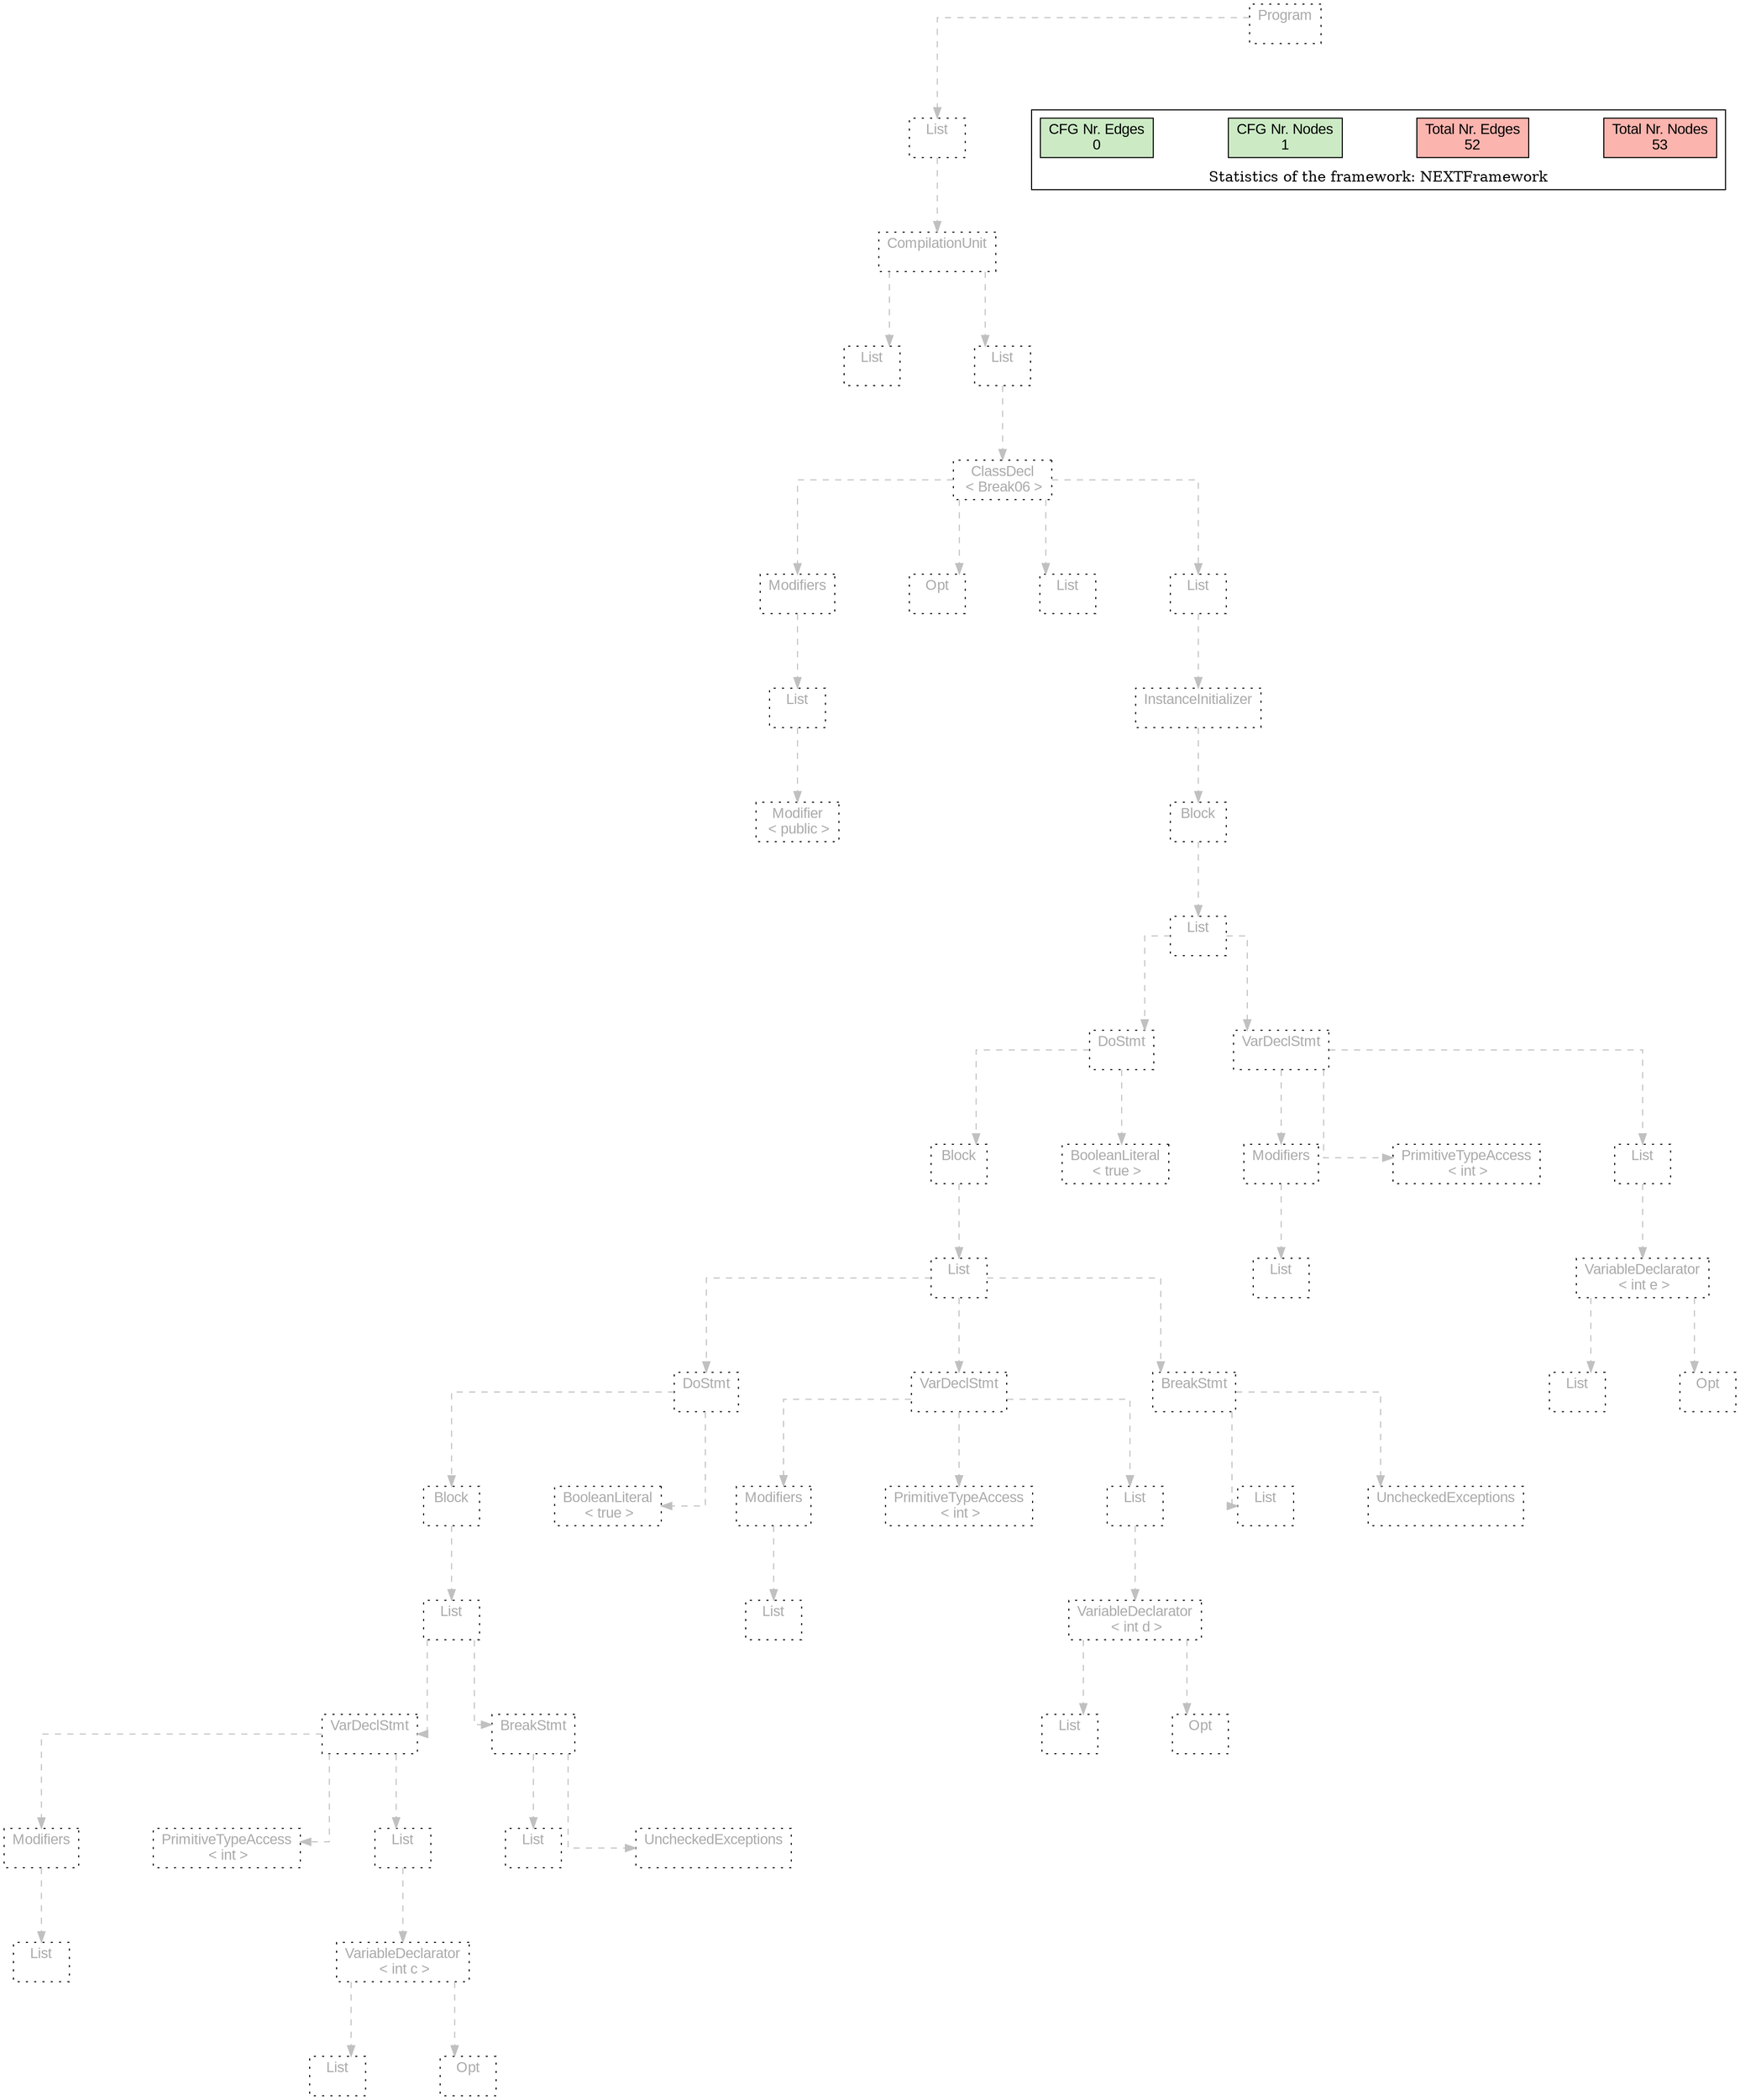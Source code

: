 digraph G {
graph [splines=ortho, nodesep="1", ranksep="1"]
node [shape=rect, fontname=Arial];
{ rank = same; "Program[0]"}
{ rank = same; "List[1]"}
{ rank = same; "CompilationUnit[2]"}
{ rank = same; "List[3]"; "List[4]"}
{ rank = same; "ClassDecl[5]"}
{ rank = same; "Modifiers[6]"; "Opt[9]"; "List[10]"; "List[11]"}
{ rank = same; "List[7]"; "InstanceInitializer[12]"}
{ rank = same; "Modifier[8]"; "Block[13]"}
{ rank = same; "List[14]"}
{ rank = same; "DoStmt[15]"; "VarDeclStmt[45]"}
{ rank = same; "Block[16]"; "BooleanLiteral[44]"; "Modifiers[46]"; "PrimitiveTypeAccess[48]"; "List[49]"}
{ rank = same; "List[17]"; "List[47]"; "VariableDeclarator[50]"}
{ rank = same; "DoStmt[18]"; "VarDeclStmt[33]"; "BreakStmt[41]"; "List[51]"; "Opt[52]"}
{ rank = same; "Block[19]"; "BooleanLiteral[32]"; "Modifiers[34]"; "PrimitiveTypeAccess[36]"; "List[37]"; "List[43]"; "UncheckedExceptions[42]"}
{ rank = same; "List[20]"; "List[35]"; "VariableDeclarator[38]"}
{ rank = same; "VarDeclStmt[21]"; "BreakStmt[29]"; "List[39]"; "Opt[40]"}
{ rank = same; "Modifiers[22]"; "PrimitiveTypeAccess[24]"; "List[25]"; "List[31]"; "UncheckedExceptions[30]"}
{ rank = same; "List[23]"; "VariableDeclarator[26]"}
{ rank = same; "List[27]"; "Opt[28]"}
"Program[0]" [label="Program\n ", style= dotted   fillcolor="#eeeeee" fontcolor="#aaaaaa"  ]
"List[1]" [label="List\n ", style= dotted   fillcolor="#eeeeee" fontcolor="#aaaaaa"  ]
"CompilationUnit[2]" [label="CompilationUnit\n ", style= dotted   fillcolor="#eeeeee" fontcolor="#aaaaaa"  ]
"List[3]" [label="List\n ", style= dotted   fillcolor="#eeeeee" fontcolor="#aaaaaa"  ]
"List[4]" [label="List\n ", style= dotted   fillcolor="#eeeeee" fontcolor="#aaaaaa"  ]
"ClassDecl[5]" [label="ClassDecl\n < Break06 >", style= dotted   fillcolor="#eeeeee" fontcolor="#aaaaaa"  ]
"Modifiers[6]" [label="Modifiers\n ", style= dotted   fillcolor="#eeeeee" fontcolor="#aaaaaa"  ]
"List[7]" [label="List\n ", style= dotted   fillcolor="#eeeeee" fontcolor="#aaaaaa"  ]
"Modifier[8]" [label="Modifier\n < public >", style= dotted   fillcolor="#eeeeee" fontcolor="#aaaaaa"  ]
"Opt[9]" [label="Opt\n ", style= dotted   fillcolor="#eeeeee" fontcolor="#aaaaaa"  ]
"List[10]" [label="List\n ", style= dotted   fillcolor="#eeeeee" fontcolor="#aaaaaa"  ]
"List[11]" [label="List\n ", style= dotted   fillcolor="#eeeeee" fontcolor="#aaaaaa"  ]
"InstanceInitializer[12]" [label="InstanceInitializer\n ", style= dotted   fillcolor="#eeeeee" fontcolor="#aaaaaa"  ]
"Block[13]" [label="Block\n ", style= dotted   fillcolor="#eeeeee" fontcolor="#aaaaaa"  ]
"List[14]" [label="List\n ", style= dotted   fillcolor="#eeeeee" fontcolor="#aaaaaa"  ]
"DoStmt[15]" [label="DoStmt\n ", style= dotted   fillcolor="#eeeeee" fontcolor="#aaaaaa"  ]
"Block[16]" [label="Block\n ", style= dotted   fillcolor="#eeeeee" fontcolor="#aaaaaa"  ]
"List[17]" [label="List\n ", style= dotted   fillcolor="#eeeeee" fontcolor="#aaaaaa"  ]
"DoStmt[18]" [label="DoStmt\n ", style= dotted   fillcolor="#eeeeee" fontcolor="#aaaaaa"  ]
"Block[19]" [label="Block\n ", style= dotted   fillcolor="#eeeeee" fontcolor="#aaaaaa"  ]
"List[20]" [label="List\n ", style= dotted   fillcolor="#eeeeee" fontcolor="#aaaaaa"  ]
"VarDeclStmt[21]" [label="VarDeclStmt\n ", style= dotted   fillcolor="#eeeeee" fontcolor="#aaaaaa"  ]
"Modifiers[22]" [label="Modifiers\n ", style= dotted   fillcolor="#eeeeee" fontcolor="#aaaaaa"  ]
"List[23]" [label="List\n ", style= dotted   fillcolor="#eeeeee" fontcolor="#aaaaaa"  ]
"PrimitiveTypeAccess[24]" [label="PrimitiveTypeAccess\n < int >", style= dotted   fillcolor="#eeeeee" fontcolor="#aaaaaa"  ]
"List[25]" [label="List\n ", style= dotted   fillcolor="#eeeeee" fontcolor="#aaaaaa"  ]
"VariableDeclarator[26]" [label="VariableDeclarator\n < int c >", style= dotted   fillcolor="#eeeeee" fontcolor="#aaaaaa"  ]
"List[27]" [label="List\n ", style= dotted   fillcolor="#eeeeee" fontcolor="#aaaaaa"  ]
"Opt[28]" [label="Opt\n ", style= dotted   fillcolor="#eeeeee" fontcolor="#aaaaaa"  ]
"BreakStmt[29]" [label="BreakStmt\n ", style= dotted   fillcolor="#eeeeee" fontcolor="#aaaaaa"  ]
"List[31]" [label="List\n ", style= dotted   fillcolor="#eeeeee" fontcolor="#aaaaaa"  ]
"UncheckedExceptions[30]" [label="UncheckedExceptions\n ", style= dotted   fillcolor="#eeeeee" fontcolor="#aaaaaa"  ]
"BooleanLiteral[32]" [label="BooleanLiteral\n < true >", style= dotted   fillcolor="#eeeeee" fontcolor="#aaaaaa"  ]
"VarDeclStmt[33]" [label="VarDeclStmt\n ", style= dotted   fillcolor="#eeeeee" fontcolor="#aaaaaa"  ]
"Modifiers[34]" [label="Modifiers\n ", style= dotted   fillcolor="#eeeeee" fontcolor="#aaaaaa"  ]
"List[35]" [label="List\n ", style= dotted   fillcolor="#eeeeee" fontcolor="#aaaaaa"  ]
"PrimitiveTypeAccess[36]" [label="PrimitiveTypeAccess\n < int >", style= dotted   fillcolor="#eeeeee" fontcolor="#aaaaaa"  ]
"List[37]" [label="List\n ", style= dotted   fillcolor="#eeeeee" fontcolor="#aaaaaa"  ]
"VariableDeclarator[38]" [label="VariableDeclarator\n < int d >", style= dotted   fillcolor="#eeeeee" fontcolor="#aaaaaa"  ]
"List[39]" [label="List\n ", style= dotted   fillcolor="#eeeeee" fontcolor="#aaaaaa"  ]
"Opt[40]" [label="Opt\n ", style= dotted   fillcolor="#eeeeee" fontcolor="#aaaaaa"  ]
"BreakStmt[41]" [label="BreakStmt\n ", style= dotted   fillcolor="#eeeeee" fontcolor="#aaaaaa"  ]
"List[43]" [label="List\n ", style= dotted   fillcolor="#eeeeee" fontcolor="#aaaaaa"  ]
"UncheckedExceptions[42]" [label="UncheckedExceptions\n ", style= dotted   fillcolor="#eeeeee" fontcolor="#aaaaaa"  ]
"BooleanLiteral[44]" [label="BooleanLiteral\n < true >", style= dotted   fillcolor="#eeeeee" fontcolor="#aaaaaa"  ]
"VarDeclStmt[45]" [label="VarDeclStmt\n ", style= dotted   fillcolor="#eeeeee" fontcolor="#aaaaaa"  ]
"Modifiers[46]" [label="Modifiers\n ", style= dotted   fillcolor="#eeeeee" fontcolor="#aaaaaa"  ]
"List[47]" [label="List\n ", style= dotted   fillcolor="#eeeeee" fontcolor="#aaaaaa"  ]
"PrimitiveTypeAccess[48]" [label="PrimitiveTypeAccess\n < int >", style= dotted   fillcolor="#eeeeee" fontcolor="#aaaaaa"  ]
"List[49]" [label="List\n ", style= dotted   fillcolor="#eeeeee" fontcolor="#aaaaaa"  ]
"VariableDeclarator[50]" [label="VariableDeclarator\n < int e >", style= dotted   fillcolor="#eeeeee" fontcolor="#aaaaaa"  ]
"List[51]" [label="List\n ", style= dotted   fillcolor="#eeeeee" fontcolor="#aaaaaa"  ]
"Opt[52]" [label="Opt\n ", style= dotted   fillcolor="#eeeeee" fontcolor="#aaaaaa"  ]
"CompilationUnit[2]" -> "List[3]" [style=dashed, color=gray]
"List[7]" -> "Modifier[8]" [style=dashed, color=gray]
"Modifiers[6]" -> "List[7]" [style=dashed, color=gray]
"ClassDecl[5]" -> "Modifiers[6]" [style=dashed, color=gray]
"ClassDecl[5]" -> "Opt[9]" [style=dashed, color=gray]
"ClassDecl[5]" -> "List[10]" [style=dashed, color=gray]
"Modifiers[22]" -> "List[23]" [style=dashed, color=gray]
"VarDeclStmt[21]" -> "Modifiers[22]" [style=dashed, color=gray]
"VarDeclStmt[21]" -> "PrimitiveTypeAccess[24]" [style=dashed, color=gray]
"VariableDeclarator[26]" -> "List[27]" [style=dashed, color=gray]
"VariableDeclarator[26]" -> "Opt[28]" [style=dashed, color=gray]
"List[25]" -> "VariableDeclarator[26]" [style=dashed, color=gray]
"VarDeclStmt[21]" -> "List[25]" [style=dashed, color=gray]
"List[20]" -> "VarDeclStmt[21]" [style=dashed, color=gray]
"BreakStmt[29]" -> "List[31]" [style=dashed, color=gray]
"BreakStmt[29]" -> "UncheckedExceptions[30]" [style=dashed, color=gray]
"List[20]" -> "BreakStmt[29]" [style=dashed, color=gray]
"Block[19]" -> "List[20]" [style=dashed, color=gray]
"DoStmt[18]" -> "Block[19]" [style=dashed, color=gray]
"DoStmt[18]" -> "BooleanLiteral[32]" [style=dashed, color=gray]
"List[17]" -> "DoStmt[18]" [style=dashed, color=gray]
"Modifiers[34]" -> "List[35]" [style=dashed, color=gray]
"VarDeclStmt[33]" -> "Modifiers[34]" [style=dashed, color=gray]
"VarDeclStmt[33]" -> "PrimitiveTypeAccess[36]" [style=dashed, color=gray]
"VariableDeclarator[38]" -> "List[39]" [style=dashed, color=gray]
"VariableDeclarator[38]" -> "Opt[40]" [style=dashed, color=gray]
"List[37]" -> "VariableDeclarator[38]" [style=dashed, color=gray]
"VarDeclStmt[33]" -> "List[37]" [style=dashed, color=gray]
"List[17]" -> "VarDeclStmt[33]" [style=dashed, color=gray]
"BreakStmt[41]" -> "List[43]" [style=dashed, color=gray]
"BreakStmt[41]" -> "UncheckedExceptions[42]" [style=dashed, color=gray]
"List[17]" -> "BreakStmt[41]" [style=dashed, color=gray]
"Block[16]" -> "List[17]" [style=dashed, color=gray]
"DoStmt[15]" -> "Block[16]" [style=dashed, color=gray]
"DoStmt[15]" -> "BooleanLiteral[44]" [style=dashed, color=gray]
"List[14]" -> "DoStmt[15]" [style=dashed, color=gray]
"Modifiers[46]" -> "List[47]" [style=dashed, color=gray]
"VarDeclStmt[45]" -> "Modifiers[46]" [style=dashed, color=gray]
"VarDeclStmt[45]" -> "PrimitiveTypeAccess[48]" [style=dashed, color=gray]
"VariableDeclarator[50]" -> "List[51]" [style=dashed, color=gray]
"VariableDeclarator[50]" -> "Opt[52]" [style=dashed, color=gray]
"List[49]" -> "VariableDeclarator[50]" [style=dashed, color=gray]
"VarDeclStmt[45]" -> "List[49]" [style=dashed, color=gray]
"List[14]" -> "VarDeclStmt[45]" [style=dashed, color=gray]
"Block[13]" -> "List[14]" [style=dashed, color=gray]
"InstanceInitializer[12]" -> "Block[13]" [style=dashed, color=gray]
"List[11]" -> "InstanceInitializer[12]" [style=dashed, color=gray]
"ClassDecl[5]" -> "List[11]" [style=dashed, color=gray]
"List[4]" -> "ClassDecl[5]" [style=dashed, color=gray]
"CompilationUnit[2]" -> "List[4]" [style=dashed, color=gray]
"List[1]" -> "CompilationUnit[2]" [style=dashed, color=gray]
"Program[0]" -> "List[1]" [style=dashed, color=gray]
"List[3]" -> "List[4]" [style=invis]
"Modifiers[6]" -> "Opt[9]" -> "List[10]" -> "List[11]" [style=invis]
"DoStmt[15]" -> "VarDeclStmt[45]" [style=invis]
"Block[16]" -> "BooleanLiteral[44]" [style=invis]
"DoStmt[18]" -> "VarDeclStmt[33]" -> "BreakStmt[41]" [style=invis]
"Block[19]" -> "BooleanLiteral[32]" [style=invis]
"VarDeclStmt[21]" -> "BreakStmt[29]" [style=invis]
"Modifiers[22]" -> "PrimitiveTypeAccess[24]" -> "List[25]" [style=invis]
"List[27]" -> "Opt[28]" [style=invis]
"Modifiers[34]" -> "PrimitiveTypeAccess[36]" -> "List[37]" [style=invis]
"List[39]" -> "Opt[40]" [style=invis]
"Modifiers[46]" -> "PrimitiveTypeAccess[48]" -> "List[49]" [style=invis]
"List[51]" -> "Opt[52]" [style=invis]

subgraph cluster_legend {
{node [style=filled, fillcolor=1, colorscheme="pastel13"]
Nodes [label="Total Nr. Nodes
53", fillcolor=1]
Edges [label="Total Nr. Edges
52", fillcolor=1]
NodesCFG [label="CFG Nr. Nodes
1", fillcolor=3]
EdgesCFG [label="CFG Nr. Edges
0", fillcolor=3]
Nodes-> "Program[0]" -> NodesCFG  [style="invis"]
Edges -> "Program[0]" ->EdgesCFG [style="invis"]}
label = "Statistics of the framework: NEXTFramework"
style="solid"
ranksep=0.05
nodesep=0.01
labelloc = b
len=2
}}